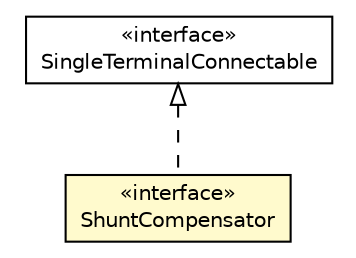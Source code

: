 #!/usr/local/bin/dot
#
# Class diagram 
# Generated by UMLGraph version R5_6 (http://www.umlgraph.org/)
#

digraph G {
	edge [fontname="Helvetica",fontsize=10,labelfontname="Helvetica",labelfontsize=10];
	node [fontname="Helvetica",fontsize=10,shape=plaintext];
	nodesep=0.25;
	ranksep=0.5;
	// eu.itesla_project.iidm.network.SingleTerminalConnectable
	c6997 [label=<<table title="eu.itesla_project.iidm.network.SingleTerminalConnectable" border="0" cellborder="1" cellspacing="0" cellpadding="2" port="p" href="./SingleTerminalConnectable.html">
		<tr><td><table border="0" cellspacing="0" cellpadding="1">
<tr><td align="center" balign="center"> &#171;interface&#187; </td></tr>
<tr><td align="center" balign="center"> SingleTerminalConnectable </td></tr>
		</table></td></tr>
		</table>>, URL="./SingleTerminalConnectable.html", fontname="Helvetica", fontcolor="black", fontsize=10.0];
	// eu.itesla_project.iidm.network.ShuntCompensator
	c7046 [label=<<table title="eu.itesla_project.iidm.network.ShuntCompensator" border="0" cellborder="1" cellspacing="0" cellpadding="2" port="p" bgcolor="lemonChiffon" href="./ShuntCompensator.html">
		<tr><td><table border="0" cellspacing="0" cellpadding="1">
<tr><td align="center" balign="center"> &#171;interface&#187; </td></tr>
<tr><td align="center" balign="center"> ShuntCompensator </td></tr>
		</table></td></tr>
		</table>>, URL="./ShuntCompensator.html", fontname="Helvetica", fontcolor="black", fontsize=10.0];
	//eu.itesla_project.iidm.network.ShuntCompensator implements eu.itesla_project.iidm.network.SingleTerminalConnectable
	c6997:p -> c7046:p [dir=back,arrowtail=empty,style=dashed];
}

